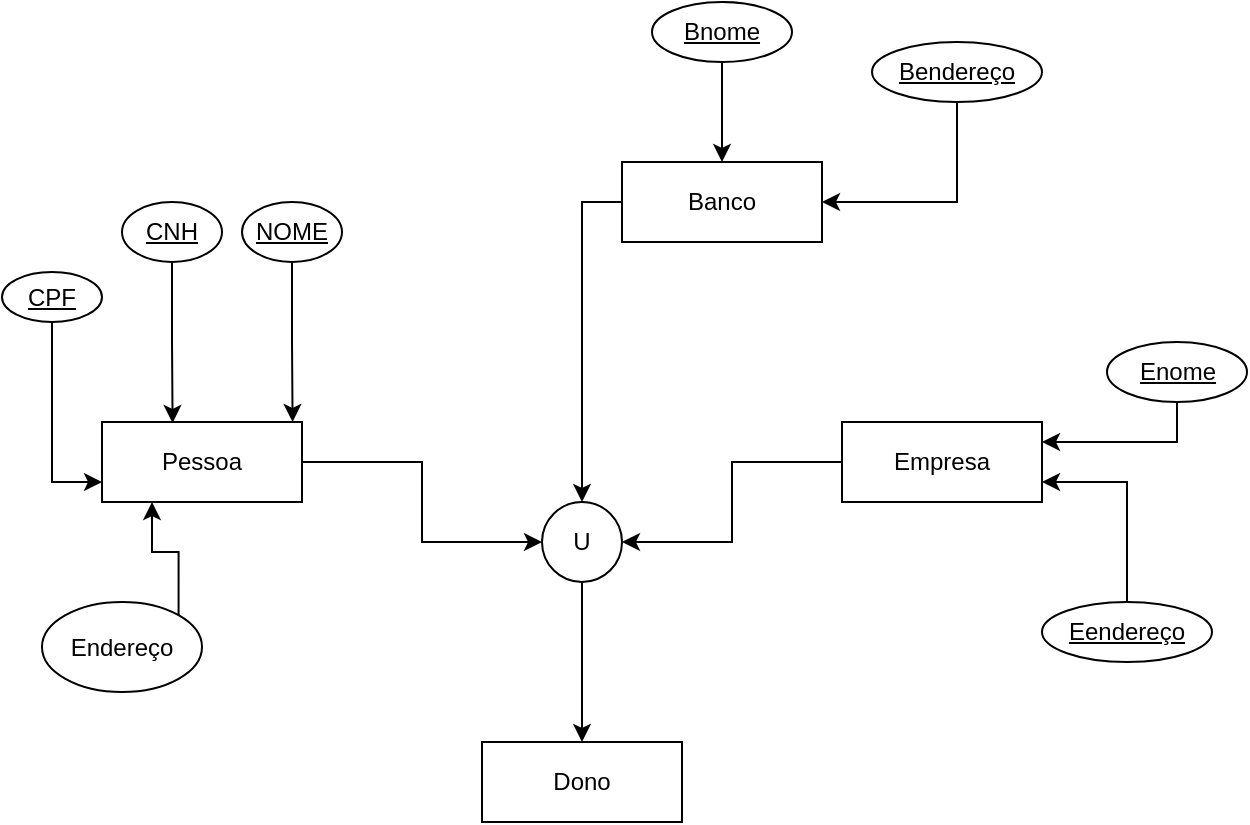 <mxfile version="20.4.1" type="device"><diagram id="jdAYR8Kx3HubP2iDP4ij" name="Página-1"><mxGraphModel dx="1231" dy="590" grid="1" gridSize="10" guides="1" tooltips="1" connect="1" arrows="1" fold="1" page="1" pageScale="1" pageWidth="827" pageHeight="1169" math="0" shadow="0"><root><mxCell id="0"/><mxCell id="1" parent="0"/><mxCell id="ezzlgpMTL_L1c-S2DGUZ-10" style="edgeStyle=orthogonalEdgeStyle;rounded=0;orthogonalLoop=1;jettySize=auto;html=1;exitX=1;exitY=0.5;exitDx=0;exitDy=0;" edge="1" parent="1" source="ezzlgpMTL_L1c-S2DGUZ-3" target="ezzlgpMTL_L1c-S2DGUZ-7"><mxGeometry relative="1" as="geometry"/></mxCell><mxCell id="ezzlgpMTL_L1c-S2DGUZ-3" value="Pessoa" style="whiteSpace=wrap;html=1;align=center;" vertex="1" parent="1"><mxGeometry x="220" y="320" width="100" height="40" as="geometry"/></mxCell><mxCell id="ezzlgpMTL_L1c-S2DGUZ-23" style="edgeStyle=orthogonalEdgeStyle;rounded=0;orthogonalLoop=1;jettySize=auto;html=1;exitX=0;exitY=0.5;exitDx=0;exitDy=0;entryX=0.5;entryY=0;entryDx=0;entryDy=0;" edge="1" parent="1" source="ezzlgpMTL_L1c-S2DGUZ-4" target="ezzlgpMTL_L1c-S2DGUZ-7"><mxGeometry relative="1" as="geometry"/></mxCell><mxCell id="ezzlgpMTL_L1c-S2DGUZ-4" value="Banco" style="whiteSpace=wrap;html=1;align=center;" vertex="1" parent="1"><mxGeometry x="480" y="190" width="100" height="40" as="geometry"/></mxCell><mxCell id="ezzlgpMTL_L1c-S2DGUZ-9" style="edgeStyle=orthogonalEdgeStyle;rounded=0;orthogonalLoop=1;jettySize=auto;html=1;exitX=0;exitY=0.5;exitDx=0;exitDy=0;entryX=1;entryY=0.5;entryDx=0;entryDy=0;" edge="1" parent="1" source="ezzlgpMTL_L1c-S2DGUZ-6" target="ezzlgpMTL_L1c-S2DGUZ-7"><mxGeometry relative="1" as="geometry"/></mxCell><mxCell id="ezzlgpMTL_L1c-S2DGUZ-6" value="Empresa" style="whiteSpace=wrap;html=1;align=center;" vertex="1" parent="1"><mxGeometry x="590" y="320" width="100" height="40" as="geometry"/></mxCell><mxCell id="ezzlgpMTL_L1c-S2DGUZ-12" style="edgeStyle=orthogonalEdgeStyle;rounded=0;orthogonalLoop=1;jettySize=auto;html=1;exitX=0.5;exitY=1;exitDx=0;exitDy=0;entryX=0.5;entryY=0;entryDx=0;entryDy=0;" edge="1" parent="1" source="ezzlgpMTL_L1c-S2DGUZ-7" target="ezzlgpMTL_L1c-S2DGUZ-11"><mxGeometry relative="1" as="geometry"/></mxCell><mxCell id="ezzlgpMTL_L1c-S2DGUZ-7" value="U" style="ellipse;whiteSpace=wrap;html=1;aspect=fixed;" vertex="1" parent="1"><mxGeometry x="440" y="360" width="40" height="40" as="geometry"/></mxCell><mxCell id="ezzlgpMTL_L1c-S2DGUZ-11" value="Dono" style="rounded=0;whiteSpace=wrap;html=1;" vertex="1" parent="1"><mxGeometry x="410" y="480" width="100" height="40" as="geometry"/></mxCell><mxCell id="ezzlgpMTL_L1c-S2DGUZ-17" style="edgeStyle=orthogonalEdgeStyle;rounded=0;orthogonalLoop=1;jettySize=auto;html=1;exitX=0.5;exitY=1;exitDx=0;exitDy=0;entryX=0;entryY=0.75;entryDx=0;entryDy=0;" edge="1" parent="1" source="ezzlgpMTL_L1c-S2DGUZ-15" target="ezzlgpMTL_L1c-S2DGUZ-3"><mxGeometry relative="1" as="geometry"/></mxCell><mxCell id="ezzlgpMTL_L1c-S2DGUZ-15" value="CPF" style="ellipse;whiteSpace=wrap;html=1;align=center;fontStyle=4;" vertex="1" parent="1"><mxGeometry x="170" y="245" width="50" height="25" as="geometry"/></mxCell><mxCell id="ezzlgpMTL_L1c-S2DGUZ-18" style="edgeStyle=orthogonalEdgeStyle;rounded=0;orthogonalLoop=1;jettySize=auto;html=1;exitX=0.5;exitY=1;exitDx=0;exitDy=0;entryX=0.353;entryY=0.012;entryDx=0;entryDy=0;entryPerimeter=0;" edge="1" parent="1" source="ezzlgpMTL_L1c-S2DGUZ-16" target="ezzlgpMTL_L1c-S2DGUZ-3"><mxGeometry relative="1" as="geometry"/></mxCell><mxCell id="ezzlgpMTL_L1c-S2DGUZ-16" value="CNH" style="ellipse;whiteSpace=wrap;html=1;align=center;fontStyle=4;" vertex="1" parent="1"><mxGeometry x="230" y="210" width="50" height="30" as="geometry"/></mxCell><mxCell id="ezzlgpMTL_L1c-S2DGUZ-32" style="edgeStyle=orthogonalEdgeStyle;rounded=0;orthogonalLoop=1;jettySize=auto;html=1;exitX=0.5;exitY=1;exitDx=0;exitDy=0;entryX=0.953;entryY=0;entryDx=0;entryDy=0;entryPerimeter=0;" edge="1" parent="1" source="ezzlgpMTL_L1c-S2DGUZ-19" target="ezzlgpMTL_L1c-S2DGUZ-3"><mxGeometry relative="1" as="geometry"/></mxCell><mxCell id="ezzlgpMTL_L1c-S2DGUZ-19" value="NOME" style="ellipse;whiteSpace=wrap;html=1;align=center;fontStyle=4;" vertex="1" parent="1"><mxGeometry x="290" y="210" width="50" height="30" as="geometry"/></mxCell><mxCell id="ezzlgpMTL_L1c-S2DGUZ-25" style="edgeStyle=orthogonalEdgeStyle;rounded=0;orthogonalLoop=1;jettySize=auto;html=1;exitX=0.5;exitY=1;exitDx=0;exitDy=0;" edge="1" parent="1" source="ezzlgpMTL_L1c-S2DGUZ-24" target="ezzlgpMTL_L1c-S2DGUZ-4"><mxGeometry relative="1" as="geometry"/></mxCell><mxCell id="ezzlgpMTL_L1c-S2DGUZ-24" value="Bnome" style="ellipse;whiteSpace=wrap;html=1;align=center;fontStyle=4;" vertex="1" parent="1"><mxGeometry x="495" y="110" width="70" height="30" as="geometry"/></mxCell><mxCell id="ezzlgpMTL_L1c-S2DGUZ-27" style="edgeStyle=orthogonalEdgeStyle;rounded=0;orthogonalLoop=1;jettySize=auto;html=1;exitX=0.5;exitY=1;exitDx=0;exitDy=0;entryX=1;entryY=0.5;entryDx=0;entryDy=0;" edge="1" parent="1" source="ezzlgpMTL_L1c-S2DGUZ-26" target="ezzlgpMTL_L1c-S2DGUZ-4"><mxGeometry relative="1" as="geometry"/></mxCell><mxCell id="ezzlgpMTL_L1c-S2DGUZ-26" value="Bendereço" style="ellipse;whiteSpace=wrap;html=1;align=center;fontStyle=4;" vertex="1" parent="1"><mxGeometry x="605" y="130" width="85" height="30" as="geometry"/></mxCell><mxCell id="ezzlgpMTL_L1c-S2DGUZ-30" style="edgeStyle=orthogonalEdgeStyle;rounded=0;orthogonalLoop=1;jettySize=auto;html=1;exitX=0.5;exitY=1;exitDx=0;exitDy=0;entryX=1;entryY=0.25;entryDx=0;entryDy=0;" edge="1" parent="1" source="ezzlgpMTL_L1c-S2DGUZ-28" target="ezzlgpMTL_L1c-S2DGUZ-6"><mxGeometry relative="1" as="geometry"/></mxCell><mxCell id="ezzlgpMTL_L1c-S2DGUZ-28" value="Enome" style="ellipse;whiteSpace=wrap;html=1;align=center;fontStyle=4;" vertex="1" parent="1"><mxGeometry x="722.5" y="280" width="70" height="30" as="geometry"/></mxCell><mxCell id="ezzlgpMTL_L1c-S2DGUZ-31" style="edgeStyle=orthogonalEdgeStyle;rounded=0;orthogonalLoop=1;jettySize=auto;html=1;exitX=0.5;exitY=0;exitDx=0;exitDy=0;entryX=1;entryY=0.75;entryDx=0;entryDy=0;" edge="1" parent="1" source="ezzlgpMTL_L1c-S2DGUZ-29" target="ezzlgpMTL_L1c-S2DGUZ-6"><mxGeometry relative="1" as="geometry"/></mxCell><mxCell id="ezzlgpMTL_L1c-S2DGUZ-29" value="Eendereço" style="ellipse;whiteSpace=wrap;html=1;align=center;fontStyle=4;" vertex="1" parent="1"><mxGeometry x="690" y="410" width="85" height="30" as="geometry"/></mxCell><mxCell id="ezzlgpMTL_L1c-S2DGUZ-35" style="edgeStyle=orthogonalEdgeStyle;rounded=0;orthogonalLoop=1;jettySize=auto;html=1;exitX=1;exitY=0;exitDx=0;exitDy=0;entryX=0.25;entryY=1;entryDx=0;entryDy=0;" edge="1" parent="1" source="ezzlgpMTL_L1c-S2DGUZ-34" target="ezzlgpMTL_L1c-S2DGUZ-3"><mxGeometry relative="1" as="geometry"/></mxCell><mxCell id="ezzlgpMTL_L1c-S2DGUZ-34" value="Endereço" style="ellipse;whiteSpace=wrap;html=1;align=center;" vertex="1" parent="1"><mxGeometry x="190" y="410" width="80" height="45" as="geometry"/></mxCell></root></mxGraphModel></diagram></mxfile>